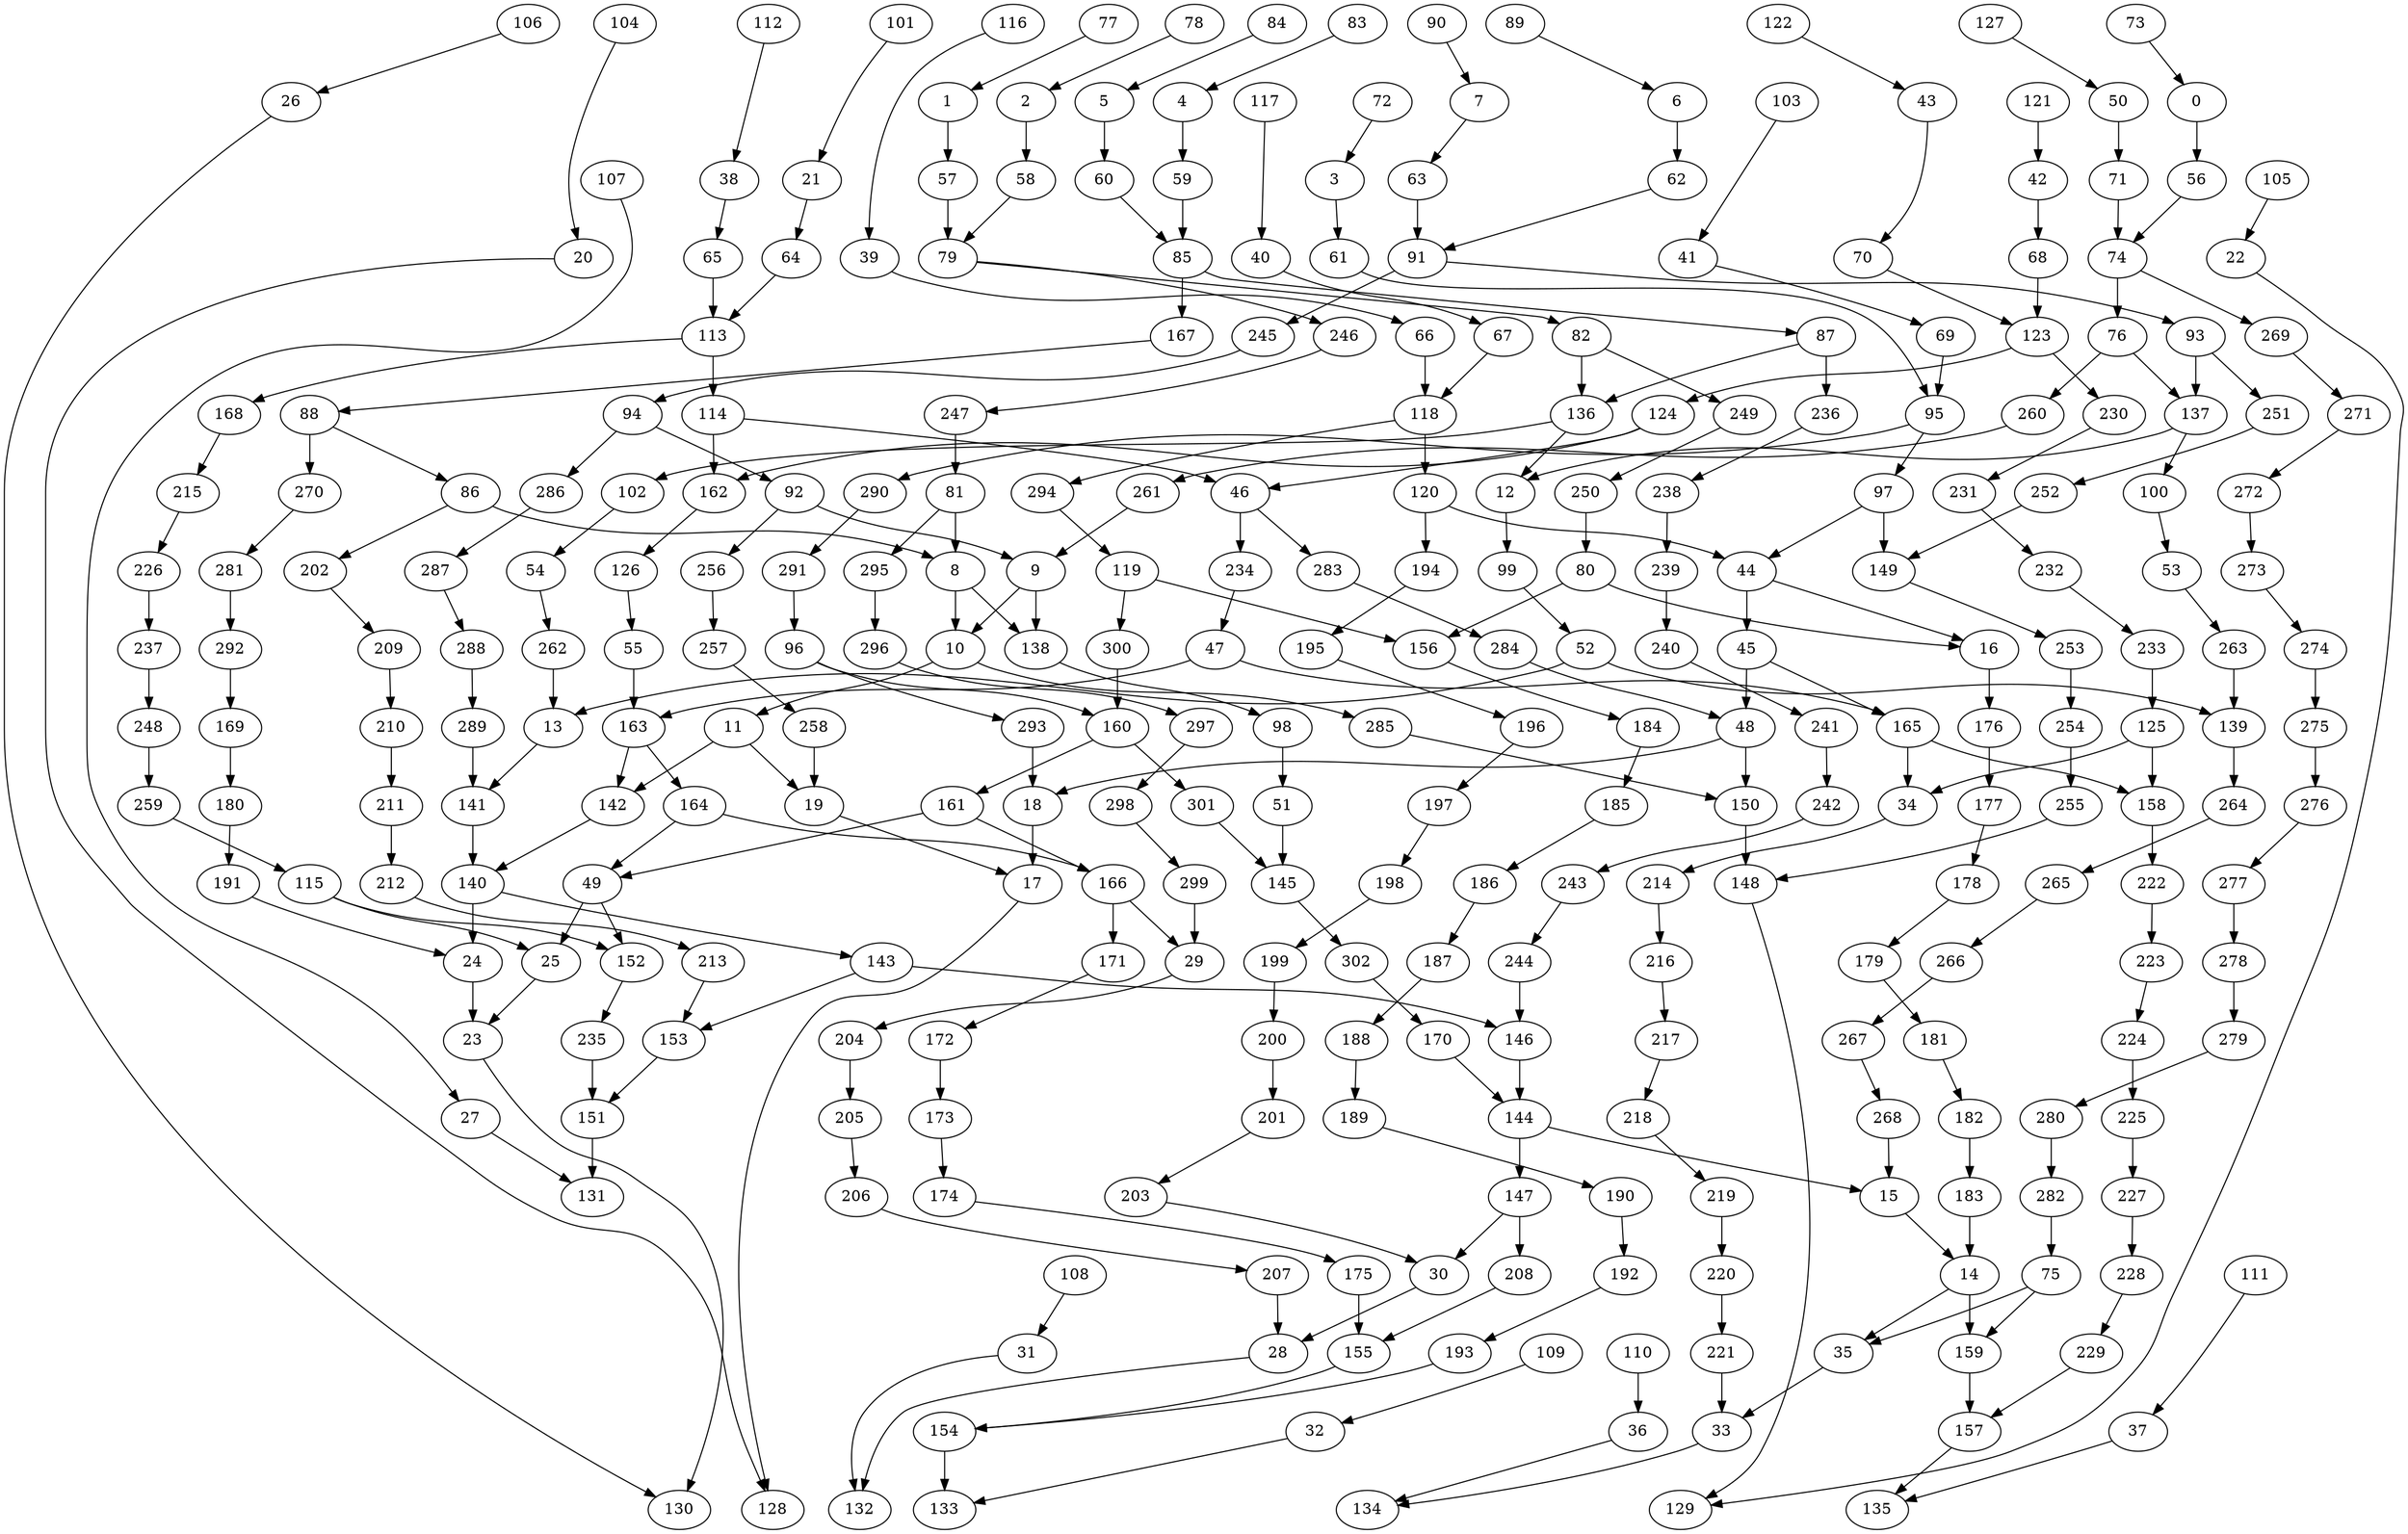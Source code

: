 digraph g {
0;
1;
2;
3;
4;
5;
6;
7;
8;
9;
10;
11;
12;
13;
14;
15;
16;
17;
18;
19;
20;
21;
22;
23;
24;
25;
26;
27;
28;
29;
30;
31;
32;
33;
34;
35;
36;
37;
38;
39;
40;
41;
42;
43;
44;
45;
46;
47;
48;
49;
50;
51;
52;
53;
54;
55;
56;
57;
58;
59;
60;
61;
62;
63;
64;
65;
66;
67;
68;
69;
70;
71;
72;
73;
74;
75;
76;
77;
78;
79;
80;
81;
82;
83;
84;
85;
86;
87;
88;
89;
90;
91;
92;
93;
94;
95;
96;
97;
98;
99;
100;
101;
102;
103;
104;
105;
106;
107;
108;
109;
110;
111;
112;
113;
114;
115;
116;
117;
118;
119;
120;
121;
122;
123;
124;
125;
126;
127;
128;
129;
130;
131;
132;
133;
134;
135;
136;
137;
138;
139;
140;
141;
142;
143;
144;
145;
146;
147;
148;
149;
150;
151;
152;
153;
154;
155;
156;
157;
158;
159;
160;
161;
162;
163;
164;
165;
166;
167;
168;
169;
170;
171;
172;
173;
174;
175;
176;
177;
178;
179;
180;
181;
182;
183;
184;
185;
186;
187;
188;
189;
190;
191;
192;
193;
194;
195;
196;
197;
198;
199;
200;
201;
202;
203;
204;
205;
206;
207;
208;
209;
210;
211;
212;
213;
214;
215;
216;
217;
218;
219;
220;
221;
222;
223;
224;
225;
226;
227;
228;
229;
230;
231;
232;
233;
234;
235;
236;
237;
238;
239;
240;
241;
242;
243;
244;
245;
246;
247;
248;
249;
250;
251;
252;
253;
254;
255;
256;
257;
258;
259;
260;
261;
262;
263;
264;
265;
266;
267;
268;
269;
270;
271;
272;
273;
274;
275;
276;
277;
278;
279;
280;
281;
282;
283;
284;
285;
286;
287;
288;
289;
290;
291;
292;
293;
294;
295;
296;
297;
298;
299;
300;
301;
302;
0 -> 56 [weight=0];
1 -> 57 [weight=3];
2 -> 58 [weight=0];
3 -> 61 [weight=0];
4 -> 59 [weight=0];
5 -> 60 [weight=1];
6 -> 62 [weight=1];
7 -> 63 [weight=0];
8 -> 10 [weight=3];
8 -> 138 [weight=0];
9 -> 138 [weight=5];
9 -> 10 [weight=0];
10 -> 285 [weight=0];
10 -> 11 [weight=0];
11 -> 142 [weight=0];
11 -> 19 [weight=1];
12 -> 99 [weight=1];
13 -> 141 [weight=0];
14 -> 35 [weight=0];
14 -> 159 [weight=2];
15 -> 14 [weight=5];
16 -> 176 [weight=4];
17 -> 128 [weight=0];
18 -> 17 [weight=4];
19 -> 17 [weight=0];
20 -> 128 [weight=0];
21 -> 64 [weight=0];
22 -> 129 [weight=0];
23 -> 130 [weight=0];
24 -> 23 [weight=3];
25 -> 23 [weight=0];
26 -> 130 [weight=0];
27 -> 131 [weight=0];
28 -> 132 [weight=0];
29 -> 204 [weight=0];
30 -> 28 [weight=1];
31 -> 132 [weight=0];
32 -> 133 [weight=0];
33 -> 134 [weight=0];
34 -> 214 [weight=0];
35 -> 33 [weight=0];
36 -> 134 [weight=0];
37 -> 135 [weight=0];
38 -> 65 [weight=0];
39 -> 66 [weight=0];
40 -> 67 [weight=0];
41 -> 69 [weight=0];
42 -> 68 [weight=0];
43 -> 70 [weight=0];
44 -> 45 [weight=7];
44 -> 16 [weight=0];
45 -> 165 [weight=1];
45 -> 48 [weight=3];
46 -> 283 [weight=0];
46 -> 234 [weight=2];
47 -> 163 [weight=0];
47 -> 165 [weight=0];
48 -> 18 [weight=0];
48 -> 150 [weight=5];
49 -> 152 [weight=1];
49 -> 25 [weight=1];
50 -> 71 [weight=0];
51 -> 145 [weight=1];
52 -> 139 [weight=0];
52 -> 13 [weight=1];
53 -> 263 [weight=0];
54 -> 262 [weight=0];
55 -> 163 [weight=0];
56 -> 74 [weight=0];
57 -> 79 [weight=3];
58 -> 79 [weight=0];
59 -> 85 [weight=2];
60 -> 85 [weight=1];
61 -> 95 [weight=0];
62 -> 91 [weight=0];
63 -> 91 [weight=2];
64 -> 113 [weight=2];
65 -> 113 [weight=5];
66 -> 118 [weight=3];
67 -> 118 [weight=2];
68 -> 123 [weight=0];
69 -> 95 [weight=0];
70 -> 123 [weight=0];
71 -> 74 [weight=0];
72 -> 3 [weight=0];
73 -> 0 [weight=0];
74 -> 76 [weight=4];
74 -> 269 [weight=2];
75 -> 35 [weight=0];
75 -> 159 [weight=0];
76 -> 260 [weight=2];
76 -> 137 [weight=0];
77 -> 1 [weight=0];
78 -> 2 [weight=0];
79 -> 246 [weight=0];
79 -> 82 [weight=0];
80 -> 16 [weight=0];
80 -> 156 [weight=1];
81 -> 8 [weight=7];
81 -> 295 [weight=0];
82 -> 136 [weight=5];
82 -> 249 [weight=3];
83 -> 4 [weight=0];
84 -> 5 [weight=0];
85 -> 167 [weight=1];
85 -> 87 [weight=1];
86 -> 8 [weight=2];
86 -> 202 [weight=0];
87 -> 236 [weight=3];
87 -> 136 [weight=1];
88 -> 270 [weight=1];
88 -> 86 [weight=0];
89 -> 6 [weight=0];
90 -> 7 [weight=0];
91 -> 93 [weight=0];
91 -> 245 [weight=1];
92 -> 9 [weight=3];
92 -> 256 [weight=0];
93 -> 251 [weight=1];
93 -> 137 [weight=1];
94 -> 286 [weight=0];
94 -> 92 [weight=1];
95 -> 290 [weight=0];
95 -> 97 [weight=0];
96 -> 293 [weight=1];
96 -> 160 [weight=0];
97 -> 149 [weight=5];
97 -> 44 [weight=0];
98 -> 51 [weight=1];
99 -> 52 [weight=1];
100 -> 53 [weight=0];
101 -> 21 [weight=0];
102 -> 54 [weight=0];
103 -> 41 [weight=0];
104 -> 20 [weight=0];
105 -> 22 [weight=0];
106 -> 26 [weight=0];
107 -> 27 [weight=0];
108 -> 31 [weight=0];
109 -> 32 [weight=0];
110 -> 36 [weight=1];
111 -> 37 [weight=0];
112 -> 38 [weight=0];
113 -> 168 [weight=0];
113 -> 114 [weight=2];
114 -> 46 [weight=0];
114 -> 162 [weight=0];
115 -> 152 [weight=0];
115 -> 25 [weight=0];
116 -> 39 [weight=0];
117 -> 40 [weight=0];
118 -> 120 [weight=1];
118 -> 294 [weight=0];
119 -> 300 [weight=0];
119 -> 156 [weight=0];
120 -> 44 [weight=2];
120 -> 194 [weight=0];
121 -> 42 [weight=1];
122 -> 43 [weight=0];
123 -> 230 [weight=1];
123 -> 124 [weight=0];
124 -> 162 [weight=0];
124 -> 46 [weight=0];
125 -> 34 [weight=0];
125 -> 158 [weight=2];
126 -> 55 [weight=0];
127 -> 50 [weight=0];
136 -> 12 [weight=0];
136 -> 102 [weight=0];
137 -> 100 [weight=0];
137 -> 12 [weight=0];
138 -> 98 [weight=1];
139 -> 264 [weight=2];
140 -> 24 [weight=8];
140 -> 143 [weight=0];
141 -> 140 [weight=1];
142 -> 140 [weight=0];
143 -> 153 [weight=0];
143 -> 146 [weight=0];
144 -> 15 [weight=0];
144 -> 147 [weight=5];
145 -> 302 [weight=0];
146 -> 144 [weight=2];
147 -> 208 [weight=3];
147 -> 30 [weight=1];
148 -> 129 [weight=0];
149 -> 253 [weight=0];
150 -> 148 [weight=1];
151 -> 131 [weight=2];
152 -> 235 [weight=0];
153 -> 151 [weight=2];
154 -> 133 [weight=1];
155 -> 154 [weight=0];
156 -> 184 [weight=0];
157 -> 135 [weight=0];
158 -> 222 [weight=3];
159 -> 157 [weight=1];
160 -> 301 [weight=0];
160 -> 161 [weight=2];
161 -> 166 [weight=0];
161 -> 49 [weight=0];
162 -> 126 [weight=0];
163 -> 142 [weight=5];
163 -> 164 [weight=5];
164 -> 49 [weight=0];
164 -> 166 [weight=0];
165 -> 34 [weight=1];
165 -> 158 [weight=1];
166 -> 29 [weight=0];
166 -> 171 [weight=1];
167 -> 88 [weight=0];
168 -> 215 [weight=0];
169 -> 180 [weight=0];
170 -> 144 [weight=0];
171 -> 172 [weight=0];
172 -> 173 [weight=1];
173 -> 174 [weight=0];
174 -> 175 [weight=0];
175 -> 155 [weight=2];
176 -> 177 [weight=0];
177 -> 178 [weight=0];
178 -> 179 [weight=0];
179 -> 181 [weight=1];
180 -> 191 [weight=0];
181 -> 182 [weight=0];
182 -> 183 [weight=2];
183 -> 14 [weight=7];
184 -> 185 [weight=0];
185 -> 186 [weight=0];
186 -> 187 [weight=0];
187 -> 188 [weight=0];
188 -> 189 [weight=0];
189 -> 190 [weight=0];
190 -> 192 [weight=0];
191 -> 24 [weight=0];
192 -> 193 [weight=0];
193 -> 154 [weight=0];
194 -> 195 [weight=0];
195 -> 196 [weight=0];
196 -> 197 [weight=0];
197 -> 198 [weight=0];
198 -> 199 [weight=0];
199 -> 200 [weight=0];
200 -> 201 [weight=1];
201 -> 203 [weight=0];
202 -> 209 [weight=0];
203 -> 30 [weight=0];
204 -> 205 [weight=0];
205 -> 206 [weight=0];
206 -> 207 [weight=0];
207 -> 28 [weight=1];
208 -> 155 [weight=0];
209 -> 210 [weight=0];
210 -> 211 [weight=0];
211 -> 212 [weight=0];
212 -> 213 [weight=1];
213 -> 153 [weight=0];
214 -> 216 [weight=0];
215 -> 226 [weight=0];
216 -> 217 [weight=0];
217 -> 218 [weight=0];
218 -> 219 [weight=0];
219 -> 220 [weight=3];
220 -> 221 [weight=1];
221 -> 33 [weight=1];
222 -> 223 [weight=0];
223 -> 224 [weight=0];
224 -> 225 [weight=1];
225 -> 227 [weight=0];
226 -> 237 [weight=0];
227 -> 228 [weight=0];
228 -> 229 [weight=0];
229 -> 157 [weight=0];
230 -> 231 [weight=0];
231 -> 232 [weight=0];
232 -> 233 [weight=0];
233 -> 125 [weight=2];
234 -> 47 [weight=0];
235 -> 151 [weight=5];
236 -> 238 [weight=0];
237 -> 248 [weight=0];
238 -> 239 [weight=1];
239 -> 240 [weight=1];
240 -> 241 [weight=0];
241 -> 242 [weight=0];
242 -> 243 [weight=0];
243 -> 244 [weight=0];
244 -> 146 [weight=8];
245 -> 94 [weight=0];
246 -> 247 [weight=0];
247 -> 81 [weight=3];
248 -> 259 [weight=0];
249 -> 250 [weight=0];
250 -> 80 [weight=5];
251 -> 252 [weight=0];
252 -> 149 [weight=4];
253 -> 254 [weight=5];
254 -> 255 [weight=0];
255 -> 148 [weight=0];
256 -> 257 [weight=1];
257 -> 258 [weight=0];
258 -> 19 [weight=3];
259 -> 115 [weight=0];
260 -> 261 [weight=0];
261 -> 9 [weight=0];
262 -> 13 [weight=1];
263 -> 139 [weight=0];
264 -> 265 [weight=0];
265 -> 266 [weight=0];
266 -> 267 [weight=1];
267 -> 268 [weight=0];
268 -> 15 [weight=1];
269 -> 271 [weight=0];
270 -> 281 [weight=0];
271 -> 272 [weight=0];
272 -> 273 [weight=0];
273 -> 274 [weight=0];
274 -> 275 [weight=0];
275 -> 276 [weight=0];
276 -> 277 [weight=0];
277 -> 278 [weight=2];
278 -> 279 [weight=9];
279 -> 280 [weight=0];
280 -> 282 [weight=0];
281 -> 292 [weight=0];
282 -> 75 [weight=2];
283 -> 284 [weight=0];
284 -> 48 [weight=2];
285 -> 150 [weight=0];
286 -> 287 [weight=0];
287 -> 288 [weight=0];
288 -> 289 [weight=0];
289 -> 141 [weight=1];
290 -> 291 [weight=1];
291 -> 96 [weight=0];
292 -> 169 [weight=6];
293 -> 18 [weight=4];
294 -> 119 [weight=0];
295 -> 296 [weight=1];
296 -> 297 [weight=0];
297 -> 298 [weight=0];
298 -> 299 [weight=1];
299 -> 29 [weight=4];
300 -> 160 [weight=4];
301 -> 145 [weight=0];
302 -> 170 [weight=0];
}
